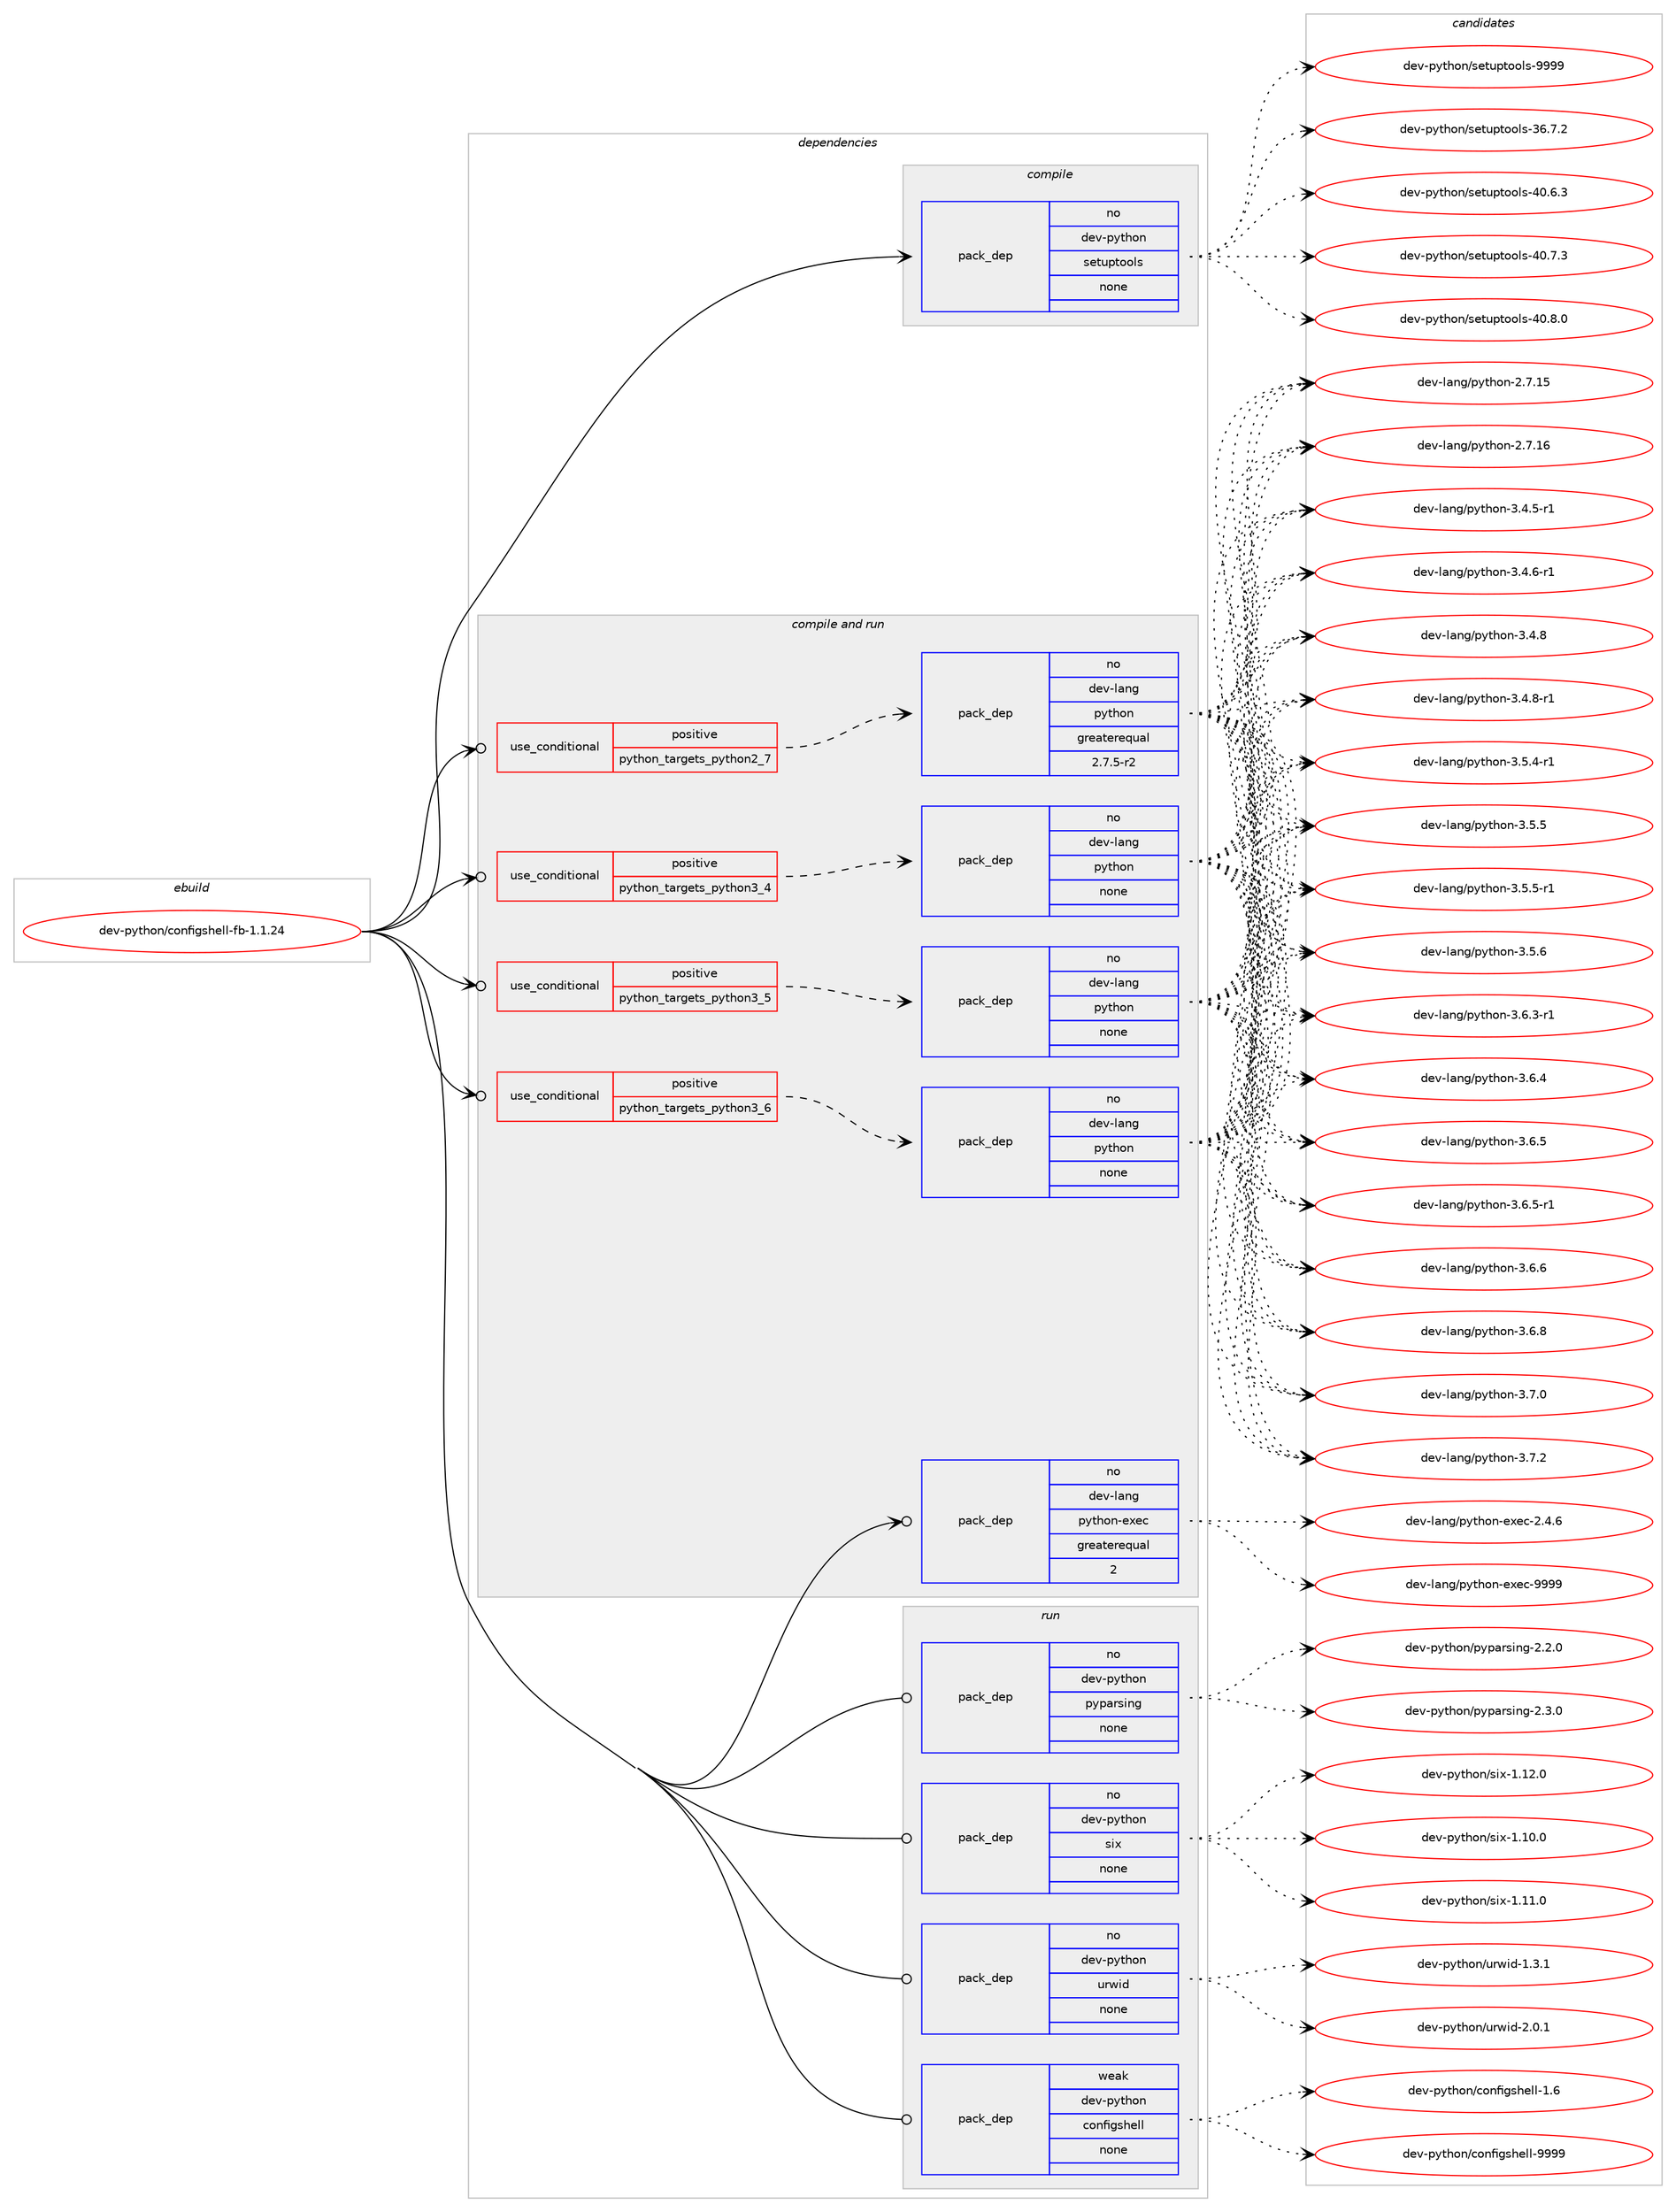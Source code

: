 digraph prolog {

# *************
# Graph options
# *************

newrank=true;
concentrate=true;
compound=true;
graph [rankdir=LR,fontname=Helvetica,fontsize=10,ranksep=1.5];#, ranksep=2.5, nodesep=0.2];
edge  [arrowhead=vee];
node  [fontname=Helvetica,fontsize=10];

# **********
# The ebuild
# **********

subgraph cluster_leftcol {
color=gray;
rank=same;
label=<<i>ebuild</i>>;
id [label="dev-python/configshell-fb-1.1.24", color=red, width=4, href="../dev-python/configshell-fb-1.1.24.svg"];
}

# ****************
# The dependencies
# ****************

subgraph cluster_midcol {
color=gray;
label=<<i>dependencies</i>>;
subgraph cluster_compile {
fillcolor="#eeeeee";
style=filled;
label=<<i>compile</i>>;
subgraph pack1008252 {
dependency1404145 [label=<<TABLE BORDER="0" CELLBORDER="1" CELLSPACING="0" CELLPADDING="4" WIDTH="220"><TR><TD ROWSPAN="6" CELLPADDING="30">pack_dep</TD></TR><TR><TD WIDTH="110">no</TD></TR><TR><TD>dev-python</TD></TR><TR><TD>setuptools</TD></TR><TR><TD>none</TD></TR><TR><TD></TD></TR></TABLE>>, shape=none, color=blue];
}
id:e -> dependency1404145:w [weight=20,style="solid",arrowhead="vee"];
}
subgraph cluster_compileandrun {
fillcolor="#eeeeee";
style=filled;
label=<<i>compile and run</i>>;
subgraph cond372658 {
dependency1404146 [label=<<TABLE BORDER="0" CELLBORDER="1" CELLSPACING="0" CELLPADDING="4"><TR><TD ROWSPAN="3" CELLPADDING="10">use_conditional</TD></TR><TR><TD>positive</TD></TR><TR><TD>python_targets_python2_7</TD></TR></TABLE>>, shape=none, color=red];
subgraph pack1008253 {
dependency1404147 [label=<<TABLE BORDER="0" CELLBORDER="1" CELLSPACING="0" CELLPADDING="4" WIDTH="220"><TR><TD ROWSPAN="6" CELLPADDING="30">pack_dep</TD></TR><TR><TD WIDTH="110">no</TD></TR><TR><TD>dev-lang</TD></TR><TR><TD>python</TD></TR><TR><TD>greaterequal</TD></TR><TR><TD>2.7.5-r2</TD></TR></TABLE>>, shape=none, color=blue];
}
dependency1404146:e -> dependency1404147:w [weight=20,style="dashed",arrowhead="vee"];
}
id:e -> dependency1404146:w [weight=20,style="solid",arrowhead="odotvee"];
subgraph cond372659 {
dependency1404148 [label=<<TABLE BORDER="0" CELLBORDER="1" CELLSPACING="0" CELLPADDING="4"><TR><TD ROWSPAN="3" CELLPADDING="10">use_conditional</TD></TR><TR><TD>positive</TD></TR><TR><TD>python_targets_python3_4</TD></TR></TABLE>>, shape=none, color=red];
subgraph pack1008254 {
dependency1404149 [label=<<TABLE BORDER="0" CELLBORDER="1" CELLSPACING="0" CELLPADDING="4" WIDTH="220"><TR><TD ROWSPAN="6" CELLPADDING="30">pack_dep</TD></TR><TR><TD WIDTH="110">no</TD></TR><TR><TD>dev-lang</TD></TR><TR><TD>python</TD></TR><TR><TD>none</TD></TR><TR><TD></TD></TR></TABLE>>, shape=none, color=blue];
}
dependency1404148:e -> dependency1404149:w [weight=20,style="dashed",arrowhead="vee"];
}
id:e -> dependency1404148:w [weight=20,style="solid",arrowhead="odotvee"];
subgraph cond372660 {
dependency1404150 [label=<<TABLE BORDER="0" CELLBORDER="1" CELLSPACING="0" CELLPADDING="4"><TR><TD ROWSPAN="3" CELLPADDING="10">use_conditional</TD></TR><TR><TD>positive</TD></TR><TR><TD>python_targets_python3_5</TD></TR></TABLE>>, shape=none, color=red];
subgraph pack1008255 {
dependency1404151 [label=<<TABLE BORDER="0" CELLBORDER="1" CELLSPACING="0" CELLPADDING="4" WIDTH="220"><TR><TD ROWSPAN="6" CELLPADDING="30">pack_dep</TD></TR><TR><TD WIDTH="110">no</TD></TR><TR><TD>dev-lang</TD></TR><TR><TD>python</TD></TR><TR><TD>none</TD></TR><TR><TD></TD></TR></TABLE>>, shape=none, color=blue];
}
dependency1404150:e -> dependency1404151:w [weight=20,style="dashed",arrowhead="vee"];
}
id:e -> dependency1404150:w [weight=20,style="solid",arrowhead="odotvee"];
subgraph cond372661 {
dependency1404152 [label=<<TABLE BORDER="0" CELLBORDER="1" CELLSPACING="0" CELLPADDING="4"><TR><TD ROWSPAN="3" CELLPADDING="10">use_conditional</TD></TR><TR><TD>positive</TD></TR><TR><TD>python_targets_python3_6</TD></TR></TABLE>>, shape=none, color=red];
subgraph pack1008256 {
dependency1404153 [label=<<TABLE BORDER="0" CELLBORDER="1" CELLSPACING="0" CELLPADDING="4" WIDTH="220"><TR><TD ROWSPAN="6" CELLPADDING="30">pack_dep</TD></TR><TR><TD WIDTH="110">no</TD></TR><TR><TD>dev-lang</TD></TR><TR><TD>python</TD></TR><TR><TD>none</TD></TR><TR><TD></TD></TR></TABLE>>, shape=none, color=blue];
}
dependency1404152:e -> dependency1404153:w [weight=20,style="dashed",arrowhead="vee"];
}
id:e -> dependency1404152:w [weight=20,style="solid",arrowhead="odotvee"];
subgraph pack1008257 {
dependency1404154 [label=<<TABLE BORDER="0" CELLBORDER="1" CELLSPACING="0" CELLPADDING="4" WIDTH="220"><TR><TD ROWSPAN="6" CELLPADDING="30">pack_dep</TD></TR><TR><TD WIDTH="110">no</TD></TR><TR><TD>dev-lang</TD></TR><TR><TD>python-exec</TD></TR><TR><TD>greaterequal</TD></TR><TR><TD>2</TD></TR></TABLE>>, shape=none, color=blue];
}
id:e -> dependency1404154:w [weight=20,style="solid",arrowhead="odotvee"];
}
subgraph cluster_run {
fillcolor="#eeeeee";
style=filled;
label=<<i>run</i>>;
subgraph pack1008258 {
dependency1404155 [label=<<TABLE BORDER="0" CELLBORDER="1" CELLSPACING="0" CELLPADDING="4" WIDTH="220"><TR><TD ROWSPAN="6" CELLPADDING="30">pack_dep</TD></TR><TR><TD WIDTH="110">no</TD></TR><TR><TD>dev-python</TD></TR><TR><TD>pyparsing</TD></TR><TR><TD>none</TD></TR><TR><TD></TD></TR></TABLE>>, shape=none, color=blue];
}
id:e -> dependency1404155:w [weight=20,style="solid",arrowhead="odot"];
subgraph pack1008259 {
dependency1404156 [label=<<TABLE BORDER="0" CELLBORDER="1" CELLSPACING="0" CELLPADDING="4" WIDTH="220"><TR><TD ROWSPAN="6" CELLPADDING="30">pack_dep</TD></TR><TR><TD WIDTH="110">no</TD></TR><TR><TD>dev-python</TD></TR><TR><TD>six</TD></TR><TR><TD>none</TD></TR><TR><TD></TD></TR></TABLE>>, shape=none, color=blue];
}
id:e -> dependency1404156:w [weight=20,style="solid",arrowhead="odot"];
subgraph pack1008260 {
dependency1404157 [label=<<TABLE BORDER="0" CELLBORDER="1" CELLSPACING="0" CELLPADDING="4" WIDTH="220"><TR><TD ROWSPAN="6" CELLPADDING="30">pack_dep</TD></TR><TR><TD WIDTH="110">no</TD></TR><TR><TD>dev-python</TD></TR><TR><TD>urwid</TD></TR><TR><TD>none</TD></TR><TR><TD></TD></TR></TABLE>>, shape=none, color=blue];
}
id:e -> dependency1404157:w [weight=20,style="solid",arrowhead="odot"];
subgraph pack1008261 {
dependency1404158 [label=<<TABLE BORDER="0" CELLBORDER="1" CELLSPACING="0" CELLPADDING="4" WIDTH="220"><TR><TD ROWSPAN="6" CELLPADDING="30">pack_dep</TD></TR><TR><TD WIDTH="110">weak</TD></TR><TR><TD>dev-python</TD></TR><TR><TD>configshell</TD></TR><TR><TD>none</TD></TR><TR><TD></TD></TR></TABLE>>, shape=none, color=blue];
}
id:e -> dependency1404158:w [weight=20,style="solid",arrowhead="odot"];
}
}

# **************
# The candidates
# **************

subgraph cluster_choices {
rank=same;
color=gray;
label=<<i>candidates</i>>;

subgraph choice1008252 {
color=black;
nodesep=1;
choice100101118451121211161041111104711510111611711211611111110811545515446554650 [label="dev-python/setuptools-36.7.2", color=red, width=4,href="../dev-python/setuptools-36.7.2.svg"];
choice100101118451121211161041111104711510111611711211611111110811545524846544651 [label="dev-python/setuptools-40.6.3", color=red, width=4,href="../dev-python/setuptools-40.6.3.svg"];
choice100101118451121211161041111104711510111611711211611111110811545524846554651 [label="dev-python/setuptools-40.7.3", color=red, width=4,href="../dev-python/setuptools-40.7.3.svg"];
choice100101118451121211161041111104711510111611711211611111110811545524846564648 [label="dev-python/setuptools-40.8.0", color=red, width=4,href="../dev-python/setuptools-40.8.0.svg"];
choice10010111845112121116104111110471151011161171121161111111081154557575757 [label="dev-python/setuptools-9999", color=red, width=4,href="../dev-python/setuptools-9999.svg"];
dependency1404145:e -> choice100101118451121211161041111104711510111611711211611111110811545515446554650:w [style=dotted,weight="100"];
dependency1404145:e -> choice100101118451121211161041111104711510111611711211611111110811545524846544651:w [style=dotted,weight="100"];
dependency1404145:e -> choice100101118451121211161041111104711510111611711211611111110811545524846554651:w [style=dotted,weight="100"];
dependency1404145:e -> choice100101118451121211161041111104711510111611711211611111110811545524846564648:w [style=dotted,weight="100"];
dependency1404145:e -> choice10010111845112121116104111110471151011161171121161111111081154557575757:w [style=dotted,weight="100"];
}
subgraph choice1008253 {
color=black;
nodesep=1;
choice10010111845108971101034711212111610411111045504655464953 [label="dev-lang/python-2.7.15", color=red, width=4,href="../dev-lang/python-2.7.15.svg"];
choice10010111845108971101034711212111610411111045504655464954 [label="dev-lang/python-2.7.16", color=red, width=4,href="../dev-lang/python-2.7.16.svg"];
choice1001011184510897110103471121211161041111104551465246534511449 [label="dev-lang/python-3.4.5-r1", color=red, width=4,href="../dev-lang/python-3.4.5-r1.svg"];
choice1001011184510897110103471121211161041111104551465246544511449 [label="dev-lang/python-3.4.6-r1", color=red, width=4,href="../dev-lang/python-3.4.6-r1.svg"];
choice100101118451089711010347112121116104111110455146524656 [label="dev-lang/python-3.4.8", color=red, width=4,href="../dev-lang/python-3.4.8.svg"];
choice1001011184510897110103471121211161041111104551465246564511449 [label="dev-lang/python-3.4.8-r1", color=red, width=4,href="../dev-lang/python-3.4.8-r1.svg"];
choice1001011184510897110103471121211161041111104551465346524511449 [label="dev-lang/python-3.5.4-r1", color=red, width=4,href="../dev-lang/python-3.5.4-r1.svg"];
choice100101118451089711010347112121116104111110455146534653 [label="dev-lang/python-3.5.5", color=red, width=4,href="../dev-lang/python-3.5.5.svg"];
choice1001011184510897110103471121211161041111104551465346534511449 [label="dev-lang/python-3.5.5-r1", color=red, width=4,href="../dev-lang/python-3.5.5-r1.svg"];
choice100101118451089711010347112121116104111110455146534654 [label="dev-lang/python-3.5.6", color=red, width=4,href="../dev-lang/python-3.5.6.svg"];
choice1001011184510897110103471121211161041111104551465446514511449 [label="dev-lang/python-3.6.3-r1", color=red, width=4,href="../dev-lang/python-3.6.3-r1.svg"];
choice100101118451089711010347112121116104111110455146544652 [label="dev-lang/python-3.6.4", color=red, width=4,href="../dev-lang/python-3.6.4.svg"];
choice100101118451089711010347112121116104111110455146544653 [label="dev-lang/python-3.6.5", color=red, width=4,href="../dev-lang/python-3.6.5.svg"];
choice1001011184510897110103471121211161041111104551465446534511449 [label="dev-lang/python-3.6.5-r1", color=red, width=4,href="../dev-lang/python-3.6.5-r1.svg"];
choice100101118451089711010347112121116104111110455146544654 [label="dev-lang/python-3.6.6", color=red, width=4,href="../dev-lang/python-3.6.6.svg"];
choice100101118451089711010347112121116104111110455146544656 [label="dev-lang/python-3.6.8", color=red, width=4,href="../dev-lang/python-3.6.8.svg"];
choice100101118451089711010347112121116104111110455146554648 [label="dev-lang/python-3.7.0", color=red, width=4,href="../dev-lang/python-3.7.0.svg"];
choice100101118451089711010347112121116104111110455146554650 [label="dev-lang/python-3.7.2", color=red, width=4,href="../dev-lang/python-3.7.2.svg"];
dependency1404147:e -> choice10010111845108971101034711212111610411111045504655464953:w [style=dotted,weight="100"];
dependency1404147:e -> choice10010111845108971101034711212111610411111045504655464954:w [style=dotted,weight="100"];
dependency1404147:e -> choice1001011184510897110103471121211161041111104551465246534511449:w [style=dotted,weight="100"];
dependency1404147:e -> choice1001011184510897110103471121211161041111104551465246544511449:w [style=dotted,weight="100"];
dependency1404147:e -> choice100101118451089711010347112121116104111110455146524656:w [style=dotted,weight="100"];
dependency1404147:e -> choice1001011184510897110103471121211161041111104551465246564511449:w [style=dotted,weight="100"];
dependency1404147:e -> choice1001011184510897110103471121211161041111104551465346524511449:w [style=dotted,weight="100"];
dependency1404147:e -> choice100101118451089711010347112121116104111110455146534653:w [style=dotted,weight="100"];
dependency1404147:e -> choice1001011184510897110103471121211161041111104551465346534511449:w [style=dotted,weight="100"];
dependency1404147:e -> choice100101118451089711010347112121116104111110455146534654:w [style=dotted,weight="100"];
dependency1404147:e -> choice1001011184510897110103471121211161041111104551465446514511449:w [style=dotted,weight="100"];
dependency1404147:e -> choice100101118451089711010347112121116104111110455146544652:w [style=dotted,weight="100"];
dependency1404147:e -> choice100101118451089711010347112121116104111110455146544653:w [style=dotted,weight="100"];
dependency1404147:e -> choice1001011184510897110103471121211161041111104551465446534511449:w [style=dotted,weight="100"];
dependency1404147:e -> choice100101118451089711010347112121116104111110455146544654:w [style=dotted,weight="100"];
dependency1404147:e -> choice100101118451089711010347112121116104111110455146544656:w [style=dotted,weight="100"];
dependency1404147:e -> choice100101118451089711010347112121116104111110455146554648:w [style=dotted,weight="100"];
dependency1404147:e -> choice100101118451089711010347112121116104111110455146554650:w [style=dotted,weight="100"];
}
subgraph choice1008254 {
color=black;
nodesep=1;
choice10010111845108971101034711212111610411111045504655464953 [label="dev-lang/python-2.7.15", color=red, width=4,href="../dev-lang/python-2.7.15.svg"];
choice10010111845108971101034711212111610411111045504655464954 [label="dev-lang/python-2.7.16", color=red, width=4,href="../dev-lang/python-2.7.16.svg"];
choice1001011184510897110103471121211161041111104551465246534511449 [label="dev-lang/python-3.4.5-r1", color=red, width=4,href="../dev-lang/python-3.4.5-r1.svg"];
choice1001011184510897110103471121211161041111104551465246544511449 [label="dev-lang/python-3.4.6-r1", color=red, width=4,href="../dev-lang/python-3.4.6-r1.svg"];
choice100101118451089711010347112121116104111110455146524656 [label="dev-lang/python-3.4.8", color=red, width=4,href="../dev-lang/python-3.4.8.svg"];
choice1001011184510897110103471121211161041111104551465246564511449 [label="dev-lang/python-3.4.8-r1", color=red, width=4,href="../dev-lang/python-3.4.8-r1.svg"];
choice1001011184510897110103471121211161041111104551465346524511449 [label="dev-lang/python-3.5.4-r1", color=red, width=4,href="../dev-lang/python-3.5.4-r1.svg"];
choice100101118451089711010347112121116104111110455146534653 [label="dev-lang/python-3.5.5", color=red, width=4,href="../dev-lang/python-3.5.5.svg"];
choice1001011184510897110103471121211161041111104551465346534511449 [label="dev-lang/python-3.5.5-r1", color=red, width=4,href="../dev-lang/python-3.5.5-r1.svg"];
choice100101118451089711010347112121116104111110455146534654 [label="dev-lang/python-3.5.6", color=red, width=4,href="../dev-lang/python-3.5.6.svg"];
choice1001011184510897110103471121211161041111104551465446514511449 [label="dev-lang/python-3.6.3-r1", color=red, width=4,href="../dev-lang/python-3.6.3-r1.svg"];
choice100101118451089711010347112121116104111110455146544652 [label="dev-lang/python-3.6.4", color=red, width=4,href="../dev-lang/python-3.6.4.svg"];
choice100101118451089711010347112121116104111110455146544653 [label="dev-lang/python-3.6.5", color=red, width=4,href="../dev-lang/python-3.6.5.svg"];
choice1001011184510897110103471121211161041111104551465446534511449 [label="dev-lang/python-3.6.5-r1", color=red, width=4,href="../dev-lang/python-3.6.5-r1.svg"];
choice100101118451089711010347112121116104111110455146544654 [label="dev-lang/python-3.6.6", color=red, width=4,href="../dev-lang/python-3.6.6.svg"];
choice100101118451089711010347112121116104111110455146544656 [label="dev-lang/python-3.6.8", color=red, width=4,href="../dev-lang/python-3.6.8.svg"];
choice100101118451089711010347112121116104111110455146554648 [label="dev-lang/python-3.7.0", color=red, width=4,href="../dev-lang/python-3.7.0.svg"];
choice100101118451089711010347112121116104111110455146554650 [label="dev-lang/python-3.7.2", color=red, width=4,href="../dev-lang/python-3.7.2.svg"];
dependency1404149:e -> choice10010111845108971101034711212111610411111045504655464953:w [style=dotted,weight="100"];
dependency1404149:e -> choice10010111845108971101034711212111610411111045504655464954:w [style=dotted,weight="100"];
dependency1404149:e -> choice1001011184510897110103471121211161041111104551465246534511449:w [style=dotted,weight="100"];
dependency1404149:e -> choice1001011184510897110103471121211161041111104551465246544511449:w [style=dotted,weight="100"];
dependency1404149:e -> choice100101118451089711010347112121116104111110455146524656:w [style=dotted,weight="100"];
dependency1404149:e -> choice1001011184510897110103471121211161041111104551465246564511449:w [style=dotted,weight="100"];
dependency1404149:e -> choice1001011184510897110103471121211161041111104551465346524511449:w [style=dotted,weight="100"];
dependency1404149:e -> choice100101118451089711010347112121116104111110455146534653:w [style=dotted,weight="100"];
dependency1404149:e -> choice1001011184510897110103471121211161041111104551465346534511449:w [style=dotted,weight="100"];
dependency1404149:e -> choice100101118451089711010347112121116104111110455146534654:w [style=dotted,weight="100"];
dependency1404149:e -> choice1001011184510897110103471121211161041111104551465446514511449:w [style=dotted,weight="100"];
dependency1404149:e -> choice100101118451089711010347112121116104111110455146544652:w [style=dotted,weight="100"];
dependency1404149:e -> choice100101118451089711010347112121116104111110455146544653:w [style=dotted,weight="100"];
dependency1404149:e -> choice1001011184510897110103471121211161041111104551465446534511449:w [style=dotted,weight="100"];
dependency1404149:e -> choice100101118451089711010347112121116104111110455146544654:w [style=dotted,weight="100"];
dependency1404149:e -> choice100101118451089711010347112121116104111110455146544656:w [style=dotted,weight="100"];
dependency1404149:e -> choice100101118451089711010347112121116104111110455146554648:w [style=dotted,weight="100"];
dependency1404149:e -> choice100101118451089711010347112121116104111110455146554650:w [style=dotted,weight="100"];
}
subgraph choice1008255 {
color=black;
nodesep=1;
choice10010111845108971101034711212111610411111045504655464953 [label="dev-lang/python-2.7.15", color=red, width=4,href="../dev-lang/python-2.7.15.svg"];
choice10010111845108971101034711212111610411111045504655464954 [label="dev-lang/python-2.7.16", color=red, width=4,href="../dev-lang/python-2.7.16.svg"];
choice1001011184510897110103471121211161041111104551465246534511449 [label="dev-lang/python-3.4.5-r1", color=red, width=4,href="../dev-lang/python-3.4.5-r1.svg"];
choice1001011184510897110103471121211161041111104551465246544511449 [label="dev-lang/python-3.4.6-r1", color=red, width=4,href="../dev-lang/python-3.4.6-r1.svg"];
choice100101118451089711010347112121116104111110455146524656 [label="dev-lang/python-3.4.8", color=red, width=4,href="../dev-lang/python-3.4.8.svg"];
choice1001011184510897110103471121211161041111104551465246564511449 [label="dev-lang/python-3.4.8-r1", color=red, width=4,href="../dev-lang/python-3.4.8-r1.svg"];
choice1001011184510897110103471121211161041111104551465346524511449 [label="dev-lang/python-3.5.4-r1", color=red, width=4,href="../dev-lang/python-3.5.4-r1.svg"];
choice100101118451089711010347112121116104111110455146534653 [label="dev-lang/python-3.5.5", color=red, width=4,href="../dev-lang/python-3.5.5.svg"];
choice1001011184510897110103471121211161041111104551465346534511449 [label="dev-lang/python-3.5.5-r1", color=red, width=4,href="../dev-lang/python-3.5.5-r1.svg"];
choice100101118451089711010347112121116104111110455146534654 [label="dev-lang/python-3.5.6", color=red, width=4,href="../dev-lang/python-3.5.6.svg"];
choice1001011184510897110103471121211161041111104551465446514511449 [label="dev-lang/python-3.6.3-r1", color=red, width=4,href="../dev-lang/python-3.6.3-r1.svg"];
choice100101118451089711010347112121116104111110455146544652 [label="dev-lang/python-3.6.4", color=red, width=4,href="../dev-lang/python-3.6.4.svg"];
choice100101118451089711010347112121116104111110455146544653 [label="dev-lang/python-3.6.5", color=red, width=4,href="../dev-lang/python-3.6.5.svg"];
choice1001011184510897110103471121211161041111104551465446534511449 [label="dev-lang/python-3.6.5-r1", color=red, width=4,href="../dev-lang/python-3.6.5-r1.svg"];
choice100101118451089711010347112121116104111110455146544654 [label="dev-lang/python-3.6.6", color=red, width=4,href="../dev-lang/python-3.6.6.svg"];
choice100101118451089711010347112121116104111110455146544656 [label="dev-lang/python-3.6.8", color=red, width=4,href="../dev-lang/python-3.6.8.svg"];
choice100101118451089711010347112121116104111110455146554648 [label="dev-lang/python-3.7.0", color=red, width=4,href="../dev-lang/python-3.7.0.svg"];
choice100101118451089711010347112121116104111110455146554650 [label="dev-lang/python-3.7.2", color=red, width=4,href="../dev-lang/python-3.7.2.svg"];
dependency1404151:e -> choice10010111845108971101034711212111610411111045504655464953:w [style=dotted,weight="100"];
dependency1404151:e -> choice10010111845108971101034711212111610411111045504655464954:w [style=dotted,weight="100"];
dependency1404151:e -> choice1001011184510897110103471121211161041111104551465246534511449:w [style=dotted,weight="100"];
dependency1404151:e -> choice1001011184510897110103471121211161041111104551465246544511449:w [style=dotted,weight="100"];
dependency1404151:e -> choice100101118451089711010347112121116104111110455146524656:w [style=dotted,weight="100"];
dependency1404151:e -> choice1001011184510897110103471121211161041111104551465246564511449:w [style=dotted,weight="100"];
dependency1404151:e -> choice1001011184510897110103471121211161041111104551465346524511449:w [style=dotted,weight="100"];
dependency1404151:e -> choice100101118451089711010347112121116104111110455146534653:w [style=dotted,weight="100"];
dependency1404151:e -> choice1001011184510897110103471121211161041111104551465346534511449:w [style=dotted,weight="100"];
dependency1404151:e -> choice100101118451089711010347112121116104111110455146534654:w [style=dotted,weight="100"];
dependency1404151:e -> choice1001011184510897110103471121211161041111104551465446514511449:w [style=dotted,weight="100"];
dependency1404151:e -> choice100101118451089711010347112121116104111110455146544652:w [style=dotted,weight="100"];
dependency1404151:e -> choice100101118451089711010347112121116104111110455146544653:w [style=dotted,weight="100"];
dependency1404151:e -> choice1001011184510897110103471121211161041111104551465446534511449:w [style=dotted,weight="100"];
dependency1404151:e -> choice100101118451089711010347112121116104111110455146544654:w [style=dotted,weight="100"];
dependency1404151:e -> choice100101118451089711010347112121116104111110455146544656:w [style=dotted,weight="100"];
dependency1404151:e -> choice100101118451089711010347112121116104111110455146554648:w [style=dotted,weight="100"];
dependency1404151:e -> choice100101118451089711010347112121116104111110455146554650:w [style=dotted,weight="100"];
}
subgraph choice1008256 {
color=black;
nodesep=1;
choice10010111845108971101034711212111610411111045504655464953 [label="dev-lang/python-2.7.15", color=red, width=4,href="../dev-lang/python-2.7.15.svg"];
choice10010111845108971101034711212111610411111045504655464954 [label="dev-lang/python-2.7.16", color=red, width=4,href="../dev-lang/python-2.7.16.svg"];
choice1001011184510897110103471121211161041111104551465246534511449 [label="dev-lang/python-3.4.5-r1", color=red, width=4,href="../dev-lang/python-3.4.5-r1.svg"];
choice1001011184510897110103471121211161041111104551465246544511449 [label="dev-lang/python-3.4.6-r1", color=red, width=4,href="../dev-lang/python-3.4.6-r1.svg"];
choice100101118451089711010347112121116104111110455146524656 [label="dev-lang/python-3.4.8", color=red, width=4,href="../dev-lang/python-3.4.8.svg"];
choice1001011184510897110103471121211161041111104551465246564511449 [label="dev-lang/python-3.4.8-r1", color=red, width=4,href="../dev-lang/python-3.4.8-r1.svg"];
choice1001011184510897110103471121211161041111104551465346524511449 [label="dev-lang/python-3.5.4-r1", color=red, width=4,href="../dev-lang/python-3.5.4-r1.svg"];
choice100101118451089711010347112121116104111110455146534653 [label="dev-lang/python-3.5.5", color=red, width=4,href="../dev-lang/python-3.5.5.svg"];
choice1001011184510897110103471121211161041111104551465346534511449 [label="dev-lang/python-3.5.5-r1", color=red, width=4,href="../dev-lang/python-3.5.5-r1.svg"];
choice100101118451089711010347112121116104111110455146534654 [label="dev-lang/python-3.5.6", color=red, width=4,href="../dev-lang/python-3.5.6.svg"];
choice1001011184510897110103471121211161041111104551465446514511449 [label="dev-lang/python-3.6.3-r1", color=red, width=4,href="../dev-lang/python-3.6.3-r1.svg"];
choice100101118451089711010347112121116104111110455146544652 [label="dev-lang/python-3.6.4", color=red, width=4,href="../dev-lang/python-3.6.4.svg"];
choice100101118451089711010347112121116104111110455146544653 [label="dev-lang/python-3.6.5", color=red, width=4,href="../dev-lang/python-3.6.5.svg"];
choice1001011184510897110103471121211161041111104551465446534511449 [label="dev-lang/python-3.6.5-r1", color=red, width=4,href="../dev-lang/python-3.6.5-r1.svg"];
choice100101118451089711010347112121116104111110455146544654 [label="dev-lang/python-3.6.6", color=red, width=4,href="../dev-lang/python-3.6.6.svg"];
choice100101118451089711010347112121116104111110455146544656 [label="dev-lang/python-3.6.8", color=red, width=4,href="../dev-lang/python-3.6.8.svg"];
choice100101118451089711010347112121116104111110455146554648 [label="dev-lang/python-3.7.0", color=red, width=4,href="../dev-lang/python-3.7.0.svg"];
choice100101118451089711010347112121116104111110455146554650 [label="dev-lang/python-3.7.2", color=red, width=4,href="../dev-lang/python-3.7.2.svg"];
dependency1404153:e -> choice10010111845108971101034711212111610411111045504655464953:w [style=dotted,weight="100"];
dependency1404153:e -> choice10010111845108971101034711212111610411111045504655464954:w [style=dotted,weight="100"];
dependency1404153:e -> choice1001011184510897110103471121211161041111104551465246534511449:w [style=dotted,weight="100"];
dependency1404153:e -> choice1001011184510897110103471121211161041111104551465246544511449:w [style=dotted,weight="100"];
dependency1404153:e -> choice100101118451089711010347112121116104111110455146524656:w [style=dotted,weight="100"];
dependency1404153:e -> choice1001011184510897110103471121211161041111104551465246564511449:w [style=dotted,weight="100"];
dependency1404153:e -> choice1001011184510897110103471121211161041111104551465346524511449:w [style=dotted,weight="100"];
dependency1404153:e -> choice100101118451089711010347112121116104111110455146534653:w [style=dotted,weight="100"];
dependency1404153:e -> choice1001011184510897110103471121211161041111104551465346534511449:w [style=dotted,weight="100"];
dependency1404153:e -> choice100101118451089711010347112121116104111110455146534654:w [style=dotted,weight="100"];
dependency1404153:e -> choice1001011184510897110103471121211161041111104551465446514511449:w [style=dotted,weight="100"];
dependency1404153:e -> choice100101118451089711010347112121116104111110455146544652:w [style=dotted,weight="100"];
dependency1404153:e -> choice100101118451089711010347112121116104111110455146544653:w [style=dotted,weight="100"];
dependency1404153:e -> choice1001011184510897110103471121211161041111104551465446534511449:w [style=dotted,weight="100"];
dependency1404153:e -> choice100101118451089711010347112121116104111110455146544654:w [style=dotted,weight="100"];
dependency1404153:e -> choice100101118451089711010347112121116104111110455146544656:w [style=dotted,weight="100"];
dependency1404153:e -> choice100101118451089711010347112121116104111110455146554648:w [style=dotted,weight="100"];
dependency1404153:e -> choice100101118451089711010347112121116104111110455146554650:w [style=dotted,weight="100"];
}
subgraph choice1008257 {
color=black;
nodesep=1;
choice1001011184510897110103471121211161041111104510112010199455046524654 [label="dev-lang/python-exec-2.4.6", color=red, width=4,href="../dev-lang/python-exec-2.4.6.svg"];
choice10010111845108971101034711212111610411111045101120101994557575757 [label="dev-lang/python-exec-9999", color=red, width=4,href="../dev-lang/python-exec-9999.svg"];
dependency1404154:e -> choice1001011184510897110103471121211161041111104510112010199455046524654:w [style=dotted,weight="100"];
dependency1404154:e -> choice10010111845108971101034711212111610411111045101120101994557575757:w [style=dotted,weight="100"];
}
subgraph choice1008258 {
color=black;
nodesep=1;
choice100101118451121211161041111104711212111297114115105110103455046504648 [label="dev-python/pyparsing-2.2.0", color=red, width=4,href="../dev-python/pyparsing-2.2.0.svg"];
choice100101118451121211161041111104711212111297114115105110103455046514648 [label="dev-python/pyparsing-2.3.0", color=red, width=4,href="../dev-python/pyparsing-2.3.0.svg"];
dependency1404155:e -> choice100101118451121211161041111104711212111297114115105110103455046504648:w [style=dotted,weight="100"];
dependency1404155:e -> choice100101118451121211161041111104711212111297114115105110103455046514648:w [style=dotted,weight="100"];
}
subgraph choice1008259 {
color=black;
nodesep=1;
choice100101118451121211161041111104711510512045494649484648 [label="dev-python/six-1.10.0", color=red, width=4,href="../dev-python/six-1.10.0.svg"];
choice100101118451121211161041111104711510512045494649494648 [label="dev-python/six-1.11.0", color=red, width=4,href="../dev-python/six-1.11.0.svg"];
choice100101118451121211161041111104711510512045494649504648 [label="dev-python/six-1.12.0", color=red, width=4,href="../dev-python/six-1.12.0.svg"];
dependency1404156:e -> choice100101118451121211161041111104711510512045494649484648:w [style=dotted,weight="100"];
dependency1404156:e -> choice100101118451121211161041111104711510512045494649494648:w [style=dotted,weight="100"];
dependency1404156:e -> choice100101118451121211161041111104711510512045494649504648:w [style=dotted,weight="100"];
}
subgraph choice1008260 {
color=black;
nodesep=1;
choice1001011184511212111610411111047117114119105100454946514649 [label="dev-python/urwid-1.3.1", color=red, width=4,href="../dev-python/urwid-1.3.1.svg"];
choice1001011184511212111610411111047117114119105100455046484649 [label="dev-python/urwid-2.0.1", color=red, width=4,href="../dev-python/urwid-2.0.1.svg"];
dependency1404157:e -> choice1001011184511212111610411111047117114119105100454946514649:w [style=dotted,weight="100"];
dependency1404157:e -> choice1001011184511212111610411111047117114119105100455046484649:w [style=dotted,weight="100"];
}
subgraph choice1008261 {
color=black;
nodesep=1;
choice10010111845112121116104111110479911111010210510311510410110810845494654 [label="dev-python/configshell-1.6", color=red, width=4,href="../dev-python/configshell-1.6.svg"];
choice1001011184511212111610411111047991111101021051031151041011081084557575757 [label="dev-python/configshell-9999", color=red, width=4,href="../dev-python/configshell-9999.svg"];
dependency1404158:e -> choice10010111845112121116104111110479911111010210510311510410110810845494654:w [style=dotted,weight="100"];
dependency1404158:e -> choice1001011184511212111610411111047991111101021051031151041011081084557575757:w [style=dotted,weight="100"];
}
}

}
